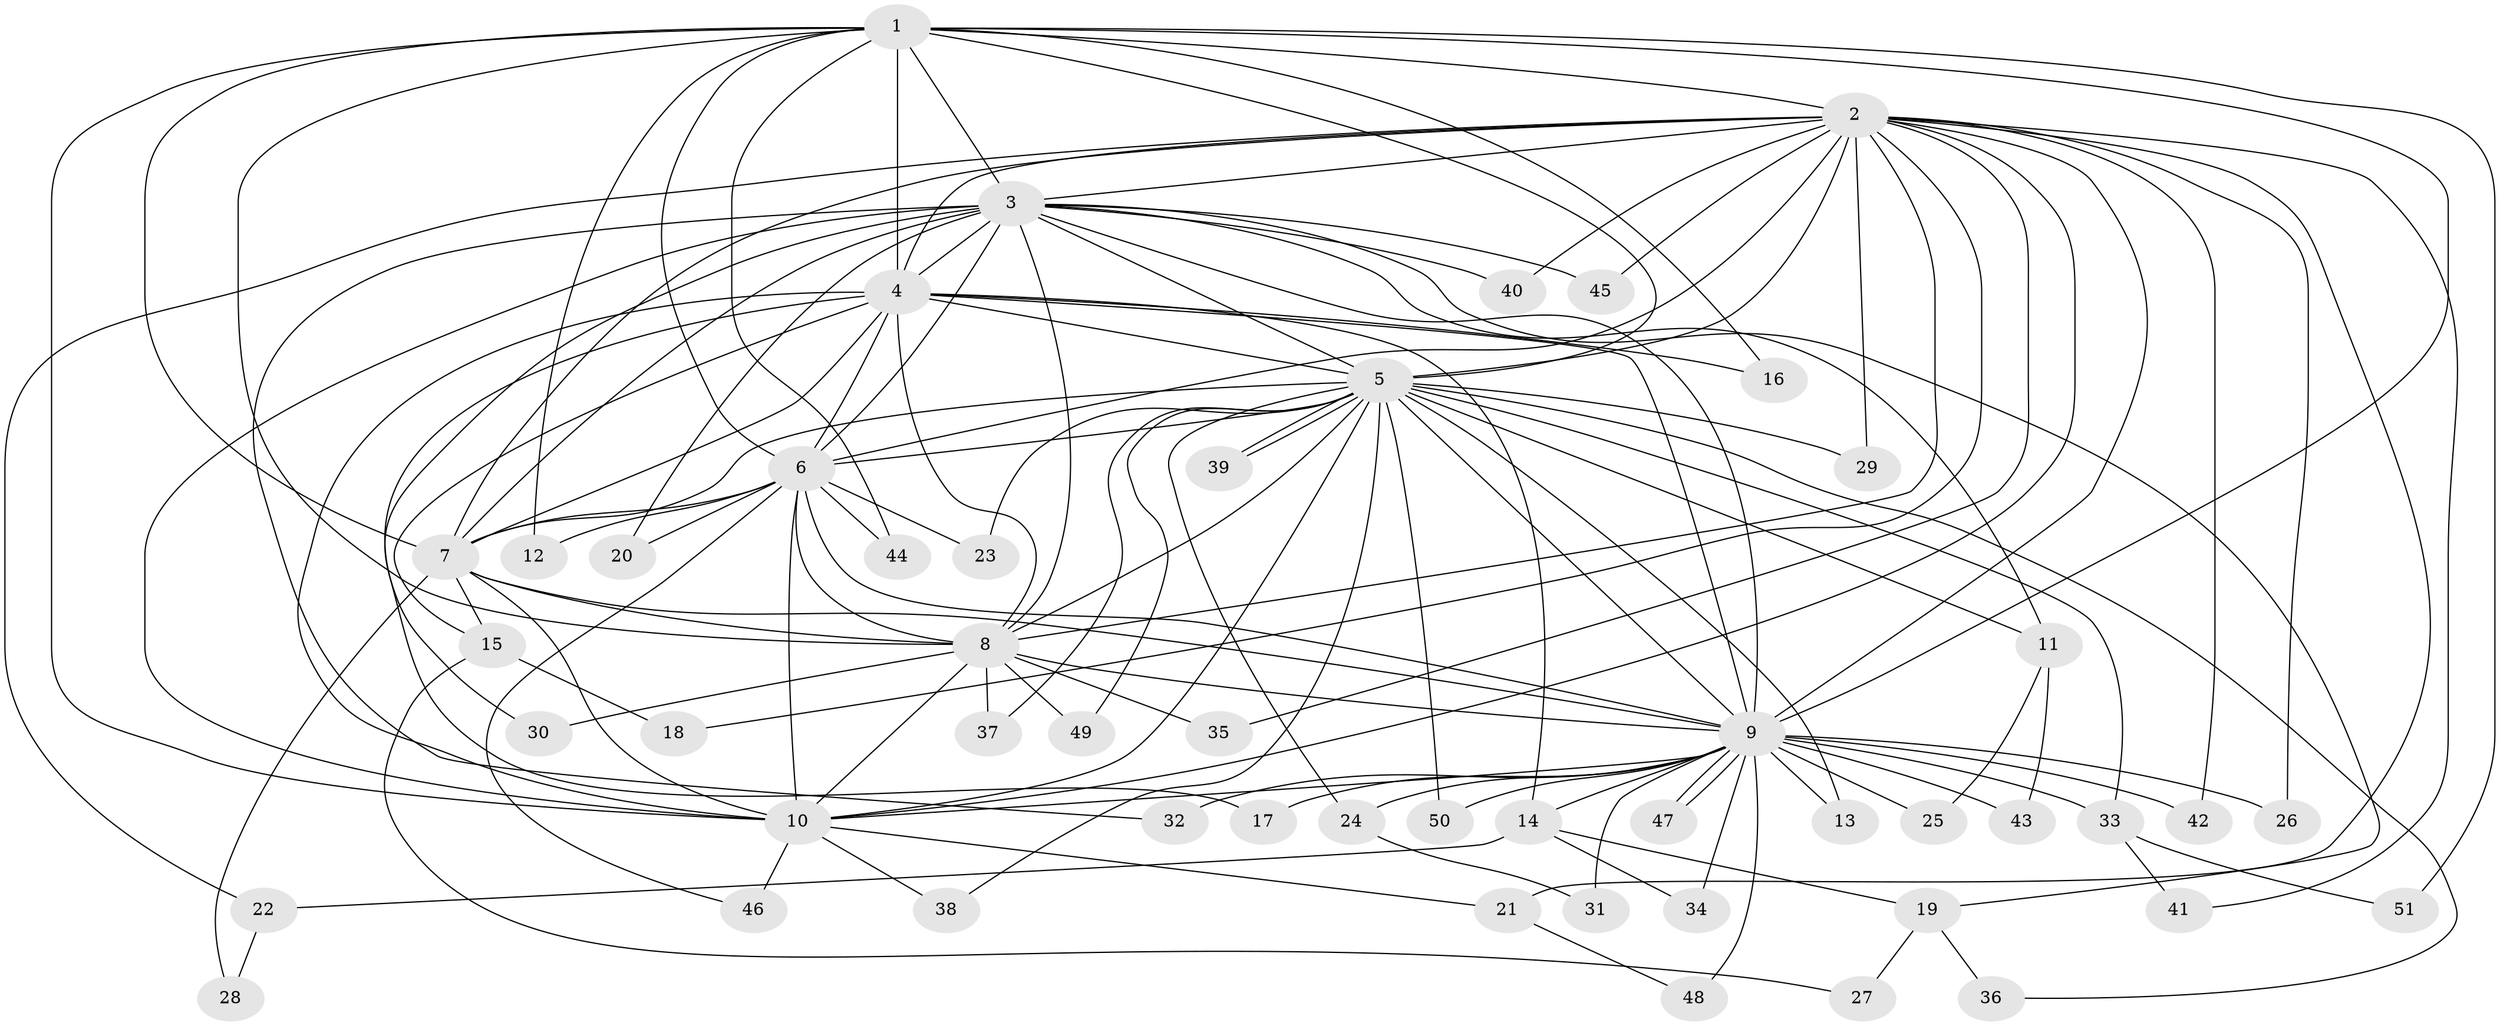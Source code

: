 // coarse degree distribution, {2: 0.34782608695652173, 12: 0.08695652173913043, 9: 0.08695652173913043, 4: 0.13043478260869565, 14: 0.043478260869565216, 3: 0.08695652173913043, 11: 0.043478260869565216, 8: 0.043478260869565216, 1: 0.08695652173913043, 15: 0.043478260869565216}
// Generated by graph-tools (version 1.1) at 2025/36/03/04/25 23:36:35]
// undirected, 51 vertices, 127 edges
graph export_dot {
  node [color=gray90,style=filled];
  1;
  2;
  3;
  4;
  5;
  6;
  7;
  8;
  9;
  10;
  11;
  12;
  13;
  14;
  15;
  16;
  17;
  18;
  19;
  20;
  21;
  22;
  23;
  24;
  25;
  26;
  27;
  28;
  29;
  30;
  31;
  32;
  33;
  34;
  35;
  36;
  37;
  38;
  39;
  40;
  41;
  42;
  43;
  44;
  45;
  46;
  47;
  48;
  49;
  50;
  51;
  1 -- 2;
  1 -- 3;
  1 -- 4;
  1 -- 5;
  1 -- 6;
  1 -- 7;
  1 -- 8;
  1 -- 9;
  1 -- 10;
  1 -- 12;
  1 -- 16;
  1 -- 44;
  1 -- 51;
  2 -- 3;
  2 -- 4;
  2 -- 5;
  2 -- 6;
  2 -- 7;
  2 -- 8;
  2 -- 9;
  2 -- 10;
  2 -- 18;
  2 -- 21;
  2 -- 22;
  2 -- 26;
  2 -- 29;
  2 -- 35;
  2 -- 40;
  2 -- 41;
  2 -- 42;
  2 -- 45;
  3 -- 4;
  3 -- 5;
  3 -- 6;
  3 -- 7;
  3 -- 8;
  3 -- 9;
  3 -- 10;
  3 -- 11;
  3 -- 19;
  3 -- 20;
  3 -- 30;
  3 -- 32;
  3 -- 40;
  3 -- 45;
  4 -- 5;
  4 -- 6;
  4 -- 7;
  4 -- 8;
  4 -- 9;
  4 -- 10;
  4 -- 14;
  4 -- 15;
  4 -- 16;
  4 -- 17;
  5 -- 6;
  5 -- 7;
  5 -- 8;
  5 -- 9;
  5 -- 10;
  5 -- 11;
  5 -- 13;
  5 -- 23;
  5 -- 24;
  5 -- 29;
  5 -- 33;
  5 -- 36;
  5 -- 37;
  5 -- 38;
  5 -- 39;
  5 -- 39;
  5 -- 49;
  5 -- 50;
  6 -- 7;
  6 -- 8;
  6 -- 9;
  6 -- 10;
  6 -- 12;
  6 -- 20;
  6 -- 23;
  6 -- 44;
  6 -- 46;
  7 -- 8;
  7 -- 9;
  7 -- 10;
  7 -- 15;
  7 -- 28;
  8 -- 9;
  8 -- 10;
  8 -- 30;
  8 -- 35;
  8 -- 37;
  8 -- 49;
  9 -- 10;
  9 -- 13;
  9 -- 14;
  9 -- 17;
  9 -- 24;
  9 -- 25;
  9 -- 26;
  9 -- 31;
  9 -- 32;
  9 -- 33;
  9 -- 34;
  9 -- 42;
  9 -- 43;
  9 -- 47;
  9 -- 47;
  9 -- 48;
  9 -- 50;
  10 -- 21;
  10 -- 38;
  10 -- 46;
  11 -- 25;
  11 -- 43;
  14 -- 19;
  14 -- 22;
  14 -- 34;
  15 -- 18;
  15 -- 27;
  19 -- 27;
  19 -- 36;
  21 -- 48;
  22 -- 28;
  24 -- 31;
  33 -- 41;
  33 -- 51;
}
